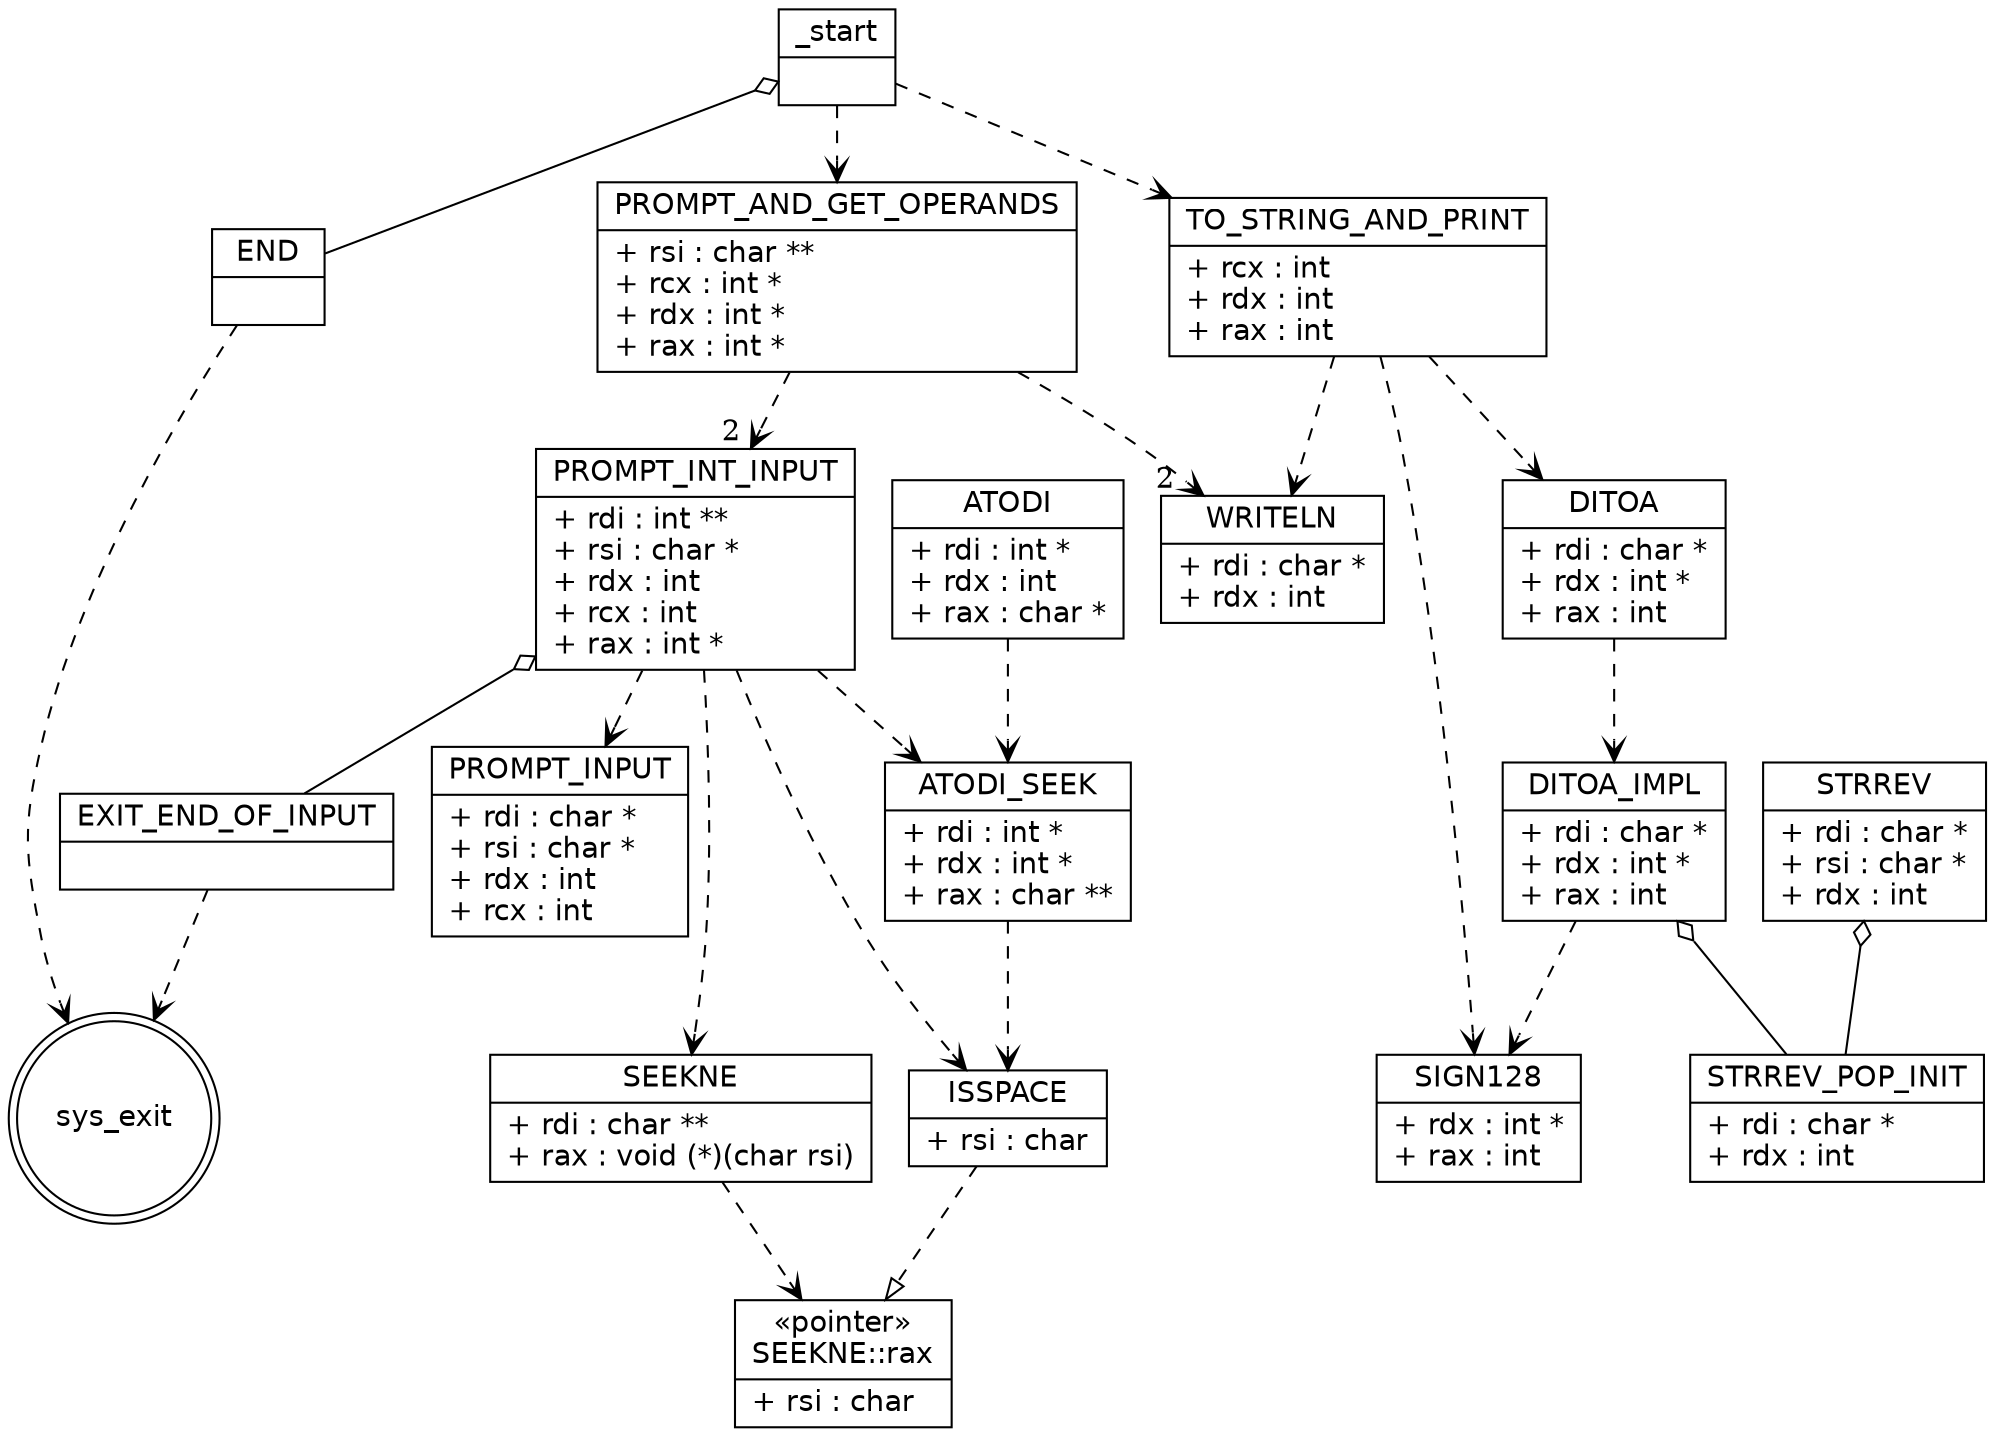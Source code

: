 /* Note that this is not exactly a UML diagram.
   Rather, it treats functions as classes
   with their parameters as public fields.
 */

digraph x86calc {
    /* nodes */
    node [
        shape = "record",
        fontname = "Verdana,DejaVu Sans,Bitstream Vera Sans"
    ];

    _start [
        label = "{\N|}"
    ];

    END [
        label = "{\N|}"
    ];

    PROMPT_AND_GET_OPERANDS [
        label = "{\N|+ rsi : char **\l+ rcx : int *\l+ rdx : int *\l+ rax : int *\l}"
    ];

    TO_STRING_AND_PRINT [
        label = "{\N|+ rcx : int\l+ rdx : int\l+ rax : int\l}"
    ];

    PROMPT_INT_INPUT [
        label = "{\N|+ rdi : int **\l+ rsi : char *\l+ rdx : int\l+ rcx : int\l+ rax : int *\l}"
    ];

    WRITELN [
        label = "{\N|+ rdi : char *\l+ rdx : int\l}"
    ];

    PROMPT_INPUT [
        label = "{\N|+ rdi : char *\l+ rsi : char *\l+ rdx : int\l+ rcx : int\l}"
    ];

    SEEKNE [
        label = "{\N|+ rdi : char **\l+ rax : void (*)(char rsi)\l}"
    ];

    SEEKNE_rax [
        label = "{&laquo;pointer&raquo;\nSEEKNE::rax|+ rsi : char\l}"
    ];

    ATODI [
        label = "{\N|+ rdi : int *\l+ rdx : int\l+ rax : char *\l}"
    ];

    ATODI_SEEK [
        label = "{\N|+ rdi : int *\l+ rdx : int *\l+ rax : char **\l}"
    ];

    ISSPACE [
        label = "{\N|+ rsi : char\l}"
    ];

    DITOA [
        label = "{\N|+ rdi : char *\l+ rdx : int *\l+ rax : int\l}"
    ];
 
    DITOA_IMPL [
        label = "{\N|+ rdi : char *\l+ rdx : int *\l+ rax : int\l}"
    ];

    SIGN128 [
        label = "{\N|+ rdx : int *\l+ rax : int\l}"
    ];

    STRREV [
        label = "{\N|+ rdi : char *\l+ rsi : char *\l+ rdx : int\l}"
    ];

    STRREV_POP_INIT [
        label = "{\N|+ rdi : char *\l+ rdx : int\l}"
    ];
 
    EXIT_END_OF_INPUT [
        label = "{\N|}"
    ];

    sys_exit [
        shape = "doublecircle"
    ];

    /* edges */
    _start -> PROMPT_AND_GET_OPERANDS [
        style="dashed", arrowhead="vee"
    ];
    _start -> TO_STRING_AND_PRINT [
        style="dashed", arrowhead="vee"
    ];
    _start -> END [
        dir="back", arrowtail="odiamond"
    ];

    END -> sys_exit [
        style="dashed", arrowhead="vee"
    ];

    PROMPT_AND_GET_OPERANDS -> PROMPT_INT_INPUT [
        style="dashed", arrowhead="vee",
        headlabel="2 "
    ];
    PROMPT_AND_GET_OPERANDS -> WRITELN [
        style="dashed", arrowhead="vee",
        headlabel="2   "
    ];

    TO_STRING_AND_PRINT -> SIGN128 [
        style="dashed", arrowhead="vee"
    ];
    TO_STRING_AND_PRINT -> DITOA [
        style="dashed", arrowhead="vee"
    ];
    TO_STRING_AND_PRINT -> WRITELN [
        style="dashed", arrowhead="vee"
    ];

    PROMPT_INT_INPUT -> PROMPT_INPUT [
        style="dashed", arrowhead="vee"
    ];
    PROMPT_INT_INPUT -> ISSPACE [
        style="dashed", arrowhead="vee"
    ];
    PROMPT_INT_INPUT -> SEEKNE [
        style="dashed", arrowhead="vee"
    ];
    PROMPT_INT_INPUT -> EXIT_END_OF_INPUT [
        dir="back", arrowtail="odiamond"
    ];
    PROMPT_INT_INPUT -> ATODI_SEEK [
        style="dashed", arrowhead="vee"
    ];

    EXIT_END_OF_INPUT -> sys_exit [
        style="dashed", arrowhead="vee"
    ];

    SEEKNE -> SEEKNE_rax [
        style="dashed", arrowhead="vee"
    ];

    ISSPACE -> SEEKNE_rax [
        style="dashed", arrowhead="empty"
    ];

    ATODI -> ATODI_SEEK [
        style="dashed", arrowhead="vee"
    ];

    ATODI_SEEK -> ISSPACE [
        style="dashed", arrowhead="vee"
    ];

    DITOA -> DITOA_IMPL [
        style="dashed", arrowhead="vee"
    ];

    DITOA_IMPL -> SIGN128 [
        style="dashed", arrowhead="vee"
    ];
    DITOA_IMPL -> STRREV_POP_INIT [
        dir="back", arrowtail="odiamond"
    ];

    STRREV -> STRREV_POP_INIT [
        dir="back", arrowtail="odiamond"
    ];

}